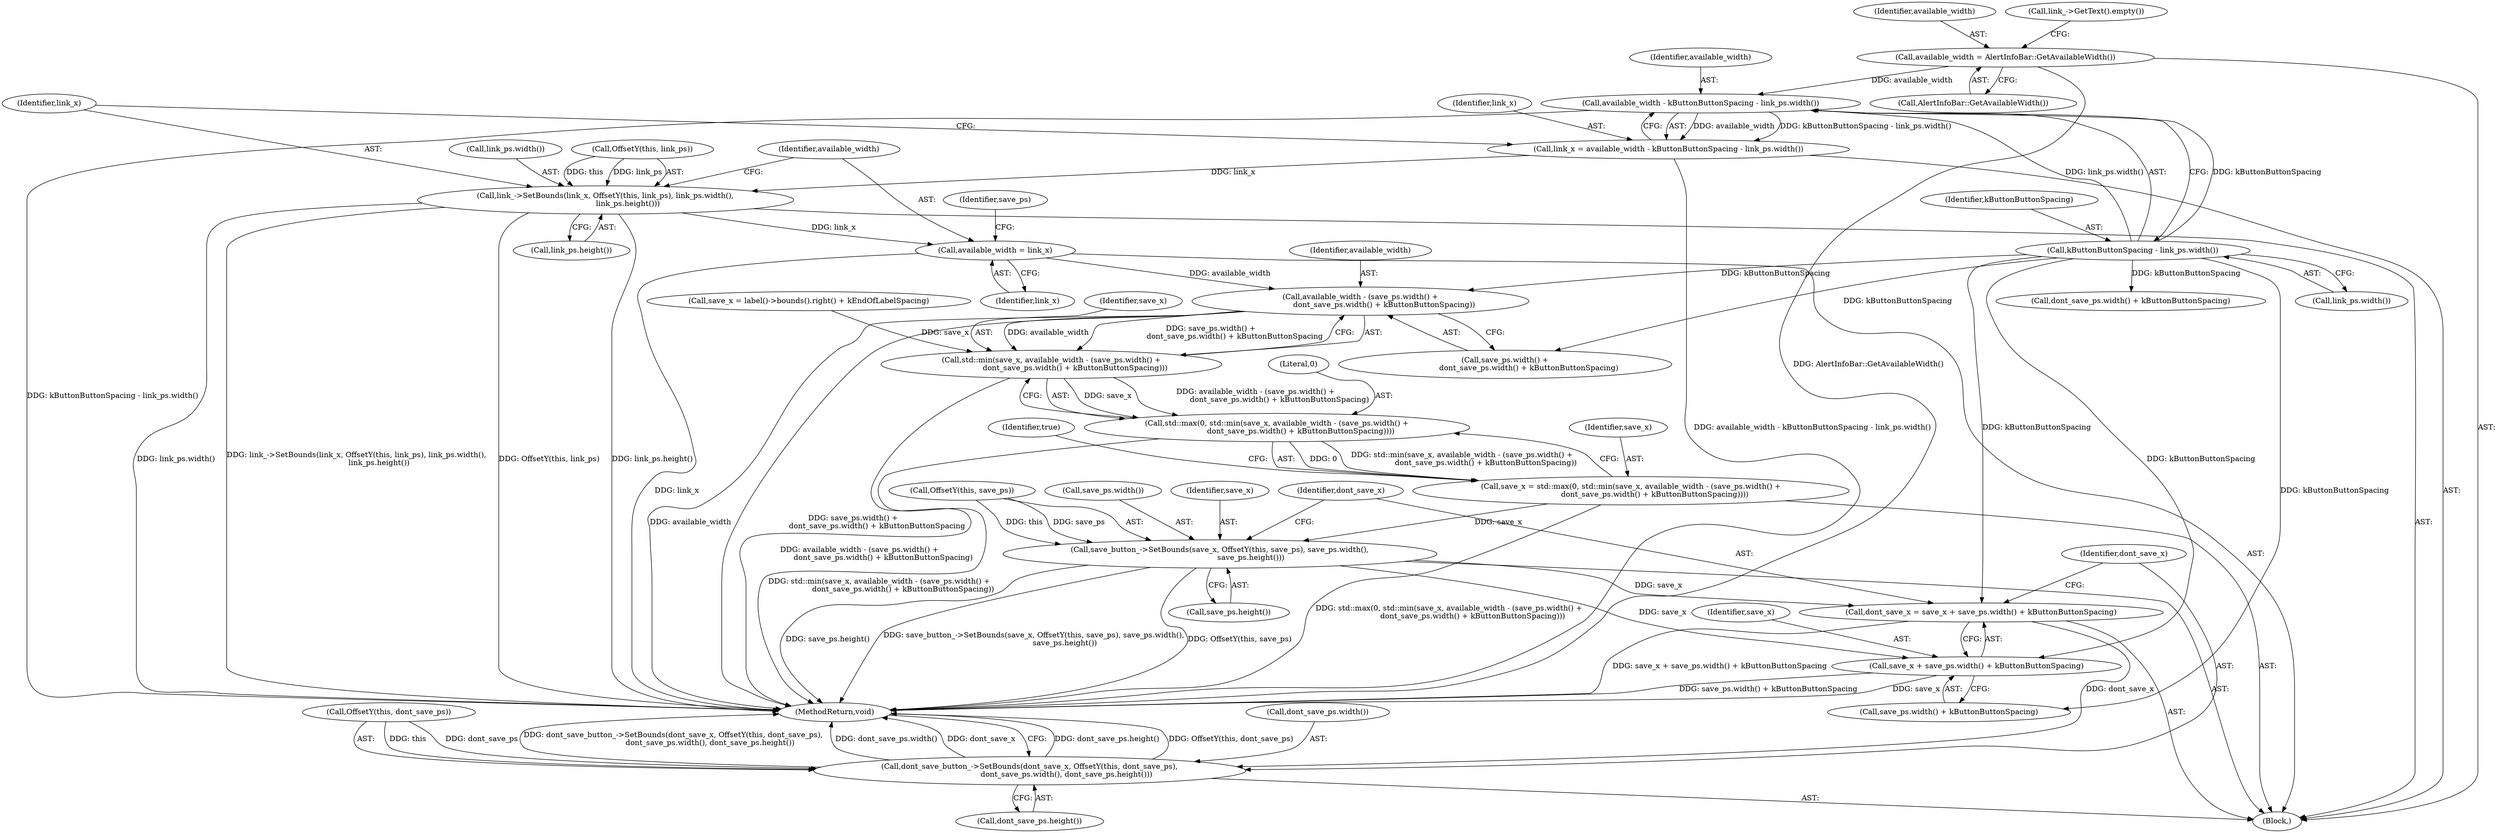 digraph "0_Chrome_fc3c351a3d995f73ead5c92354396a7ec2b14e3f_0@API" {
"1000117" [label="(Call,available_width - kButtonButtonSpacing - link_ps.width())"];
"1000104" [label="(Call,available_width = AlertInfoBar::GetAvailableWidth())"];
"1000119" [label="(Call,kButtonButtonSpacing - link_ps.width())"];
"1000115" [label="(Call,link_x = available_width - kButtonButtonSpacing - link_ps.width())"];
"1000122" [label="(Call,link_->SetBounds(link_x, OffsetY(this, link_ps), link_ps.width(),\n                   link_ps.height()))"];
"1000129" [label="(Call,available_width = link_x)"];
"1000153" [label="(Call,available_width - (save_ps.width() +\n                    dont_save_ps.width() + kButtonButtonSpacing))"];
"1000151" [label="(Call,std::min(save_x, available_width - (save_ps.width() +\n                    dont_save_ps.width() + kButtonButtonSpacing)))"];
"1000149" [label="(Call,std::max(0, std::min(save_x, available_width - (save_ps.width() +\n                    dont_save_ps.width() + kButtonButtonSpacing))))"];
"1000147" [label="(Call,save_x = std::max(0, std::min(save_x, available_width - (save_ps.width() +\n                    dont_save_ps.width() + kButtonButtonSpacing))))"];
"1000164" [label="(Call,save_button_->SetBounds(save_x, OffsetY(this, save_ps), save_ps.width(),\n                          save_ps.height()))"];
"1000172" [label="(Call,dont_save_x = save_x + save_ps.width() + kButtonButtonSpacing)"];
"1000179" [label="(Call,dont_save_button_->SetBounds(dont_save_x, OffsetY(this, dont_save_ps),\n                               dont_save_ps.width(), dont_save_ps.height()))"];
"1000174" [label="(Call,save_x + save_ps.width() + kButtonButtonSpacing)"];
"1000116" [label="(Identifier,link_x)"];
"1000173" [label="(Identifier,dont_save_x)"];
"1000161" [label="(Identifier,true)"];
"1000124" [label="(Call,OffsetY(this, link_ps))"];
"1000128" [label="(Call,link_ps.height())"];
"1000150" [label="(Literal,0)"];
"1000186" [label="(MethodReturn,void)"];
"1000118" [label="(Identifier,available_width)"];
"1000123" [label="(Identifier,link_x)"];
"1000134" [label="(Identifier,save_ps)"];
"1000184" [label="(Call,dont_save_ps.width())"];
"1000155" [label="(Call,save_ps.width() +\n                    dont_save_ps.width() + kButtonButtonSpacing)"];
"1000152" [label="(Identifier,save_x)"];
"1000115" [label="(Call,link_x = available_width - kButtonButtonSpacing - link_ps.width())"];
"1000166" [label="(Call,OffsetY(this, save_ps))"];
"1000119" [label="(Call,kButtonButtonSpacing - link_ps.width())"];
"1000174" [label="(Call,save_x + save_ps.width() + kButtonButtonSpacing)"];
"1000164" [label="(Call,save_button_->SetBounds(save_x, OffsetY(this, save_ps), save_ps.width(),\n                          save_ps.height()))"];
"1000120" [label="(Identifier,kButtonButtonSpacing)"];
"1000142" [label="(Call,save_x = label()->bounds().right() + kEndOfLabelSpacing)"];
"1000105" [label="(Identifier,available_width)"];
"1000129" [label="(Call,available_width = link_x)"];
"1000157" [label="(Call,dont_save_ps.width() + kButtonButtonSpacing)"];
"1000127" [label="(Call,link_ps.width())"];
"1000130" [label="(Identifier,available_width)"];
"1000117" [label="(Call,available_width - kButtonButtonSpacing - link_ps.width())"];
"1000176" [label="(Call,save_ps.width() + kButtonButtonSpacing)"];
"1000170" [label="(Call,save_ps.height())"];
"1000106" [label="(Call,AlertInfoBar::GetAvailableWidth())"];
"1000121" [label="(Call,link_ps.width())"];
"1000101" [label="(Block,)"];
"1000175" [label="(Identifier,save_x)"];
"1000148" [label="(Identifier,save_x)"];
"1000180" [label="(Identifier,dont_save_x)"];
"1000149" [label="(Call,std::max(0, std::min(save_x, available_width - (save_ps.width() +\n                    dont_save_ps.width() + kButtonButtonSpacing))))"];
"1000153" [label="(Call,available_width - (save_ps.width() +\n                    dont_save_ps.width() + kButtonButtonSpacing))"];
"1000109" [label="(Call,link_->GetText().empty())"];
"1000154" [label="(Identifier,available_width)"];
"1000122" [label="(Call,link_->SetBounds(link_x, OffsetY(this, link_ps), link_ps.width(),\n                   link_ps.height()))"];
"1000172" [label="(Call,dont_save_x = save_x + save_ps.width() + kButtonButtonSpacing)"];
"1000147" [label="(Call,save_x = std::max(0, std::min(save_x, available_width - (save_ps.width() +\n                    dont_save_ps.width() + kButtonButtonSpacing))))"];
"1000179" [label="(Call,dont_save_button_->SetBounds(dont_save_x, OffsetY(this, dont_save_ps),\n                               dont_save_ps.width(), dont_save_ps.height()))"];
"1000181" [label="(Call,OffsetY(this, dont_save_ps))"];
"1000131" [label="(Identifier,link_x)"];
"1000104" [label="(Call,available_width = AlertInfoBar::GetAvailableWidth())"];
"1000185" [label="(Call,dont_save_ps.height())"];
"1000151" [label="(Call,std::min(save_x, available_width - (save_ps.width() +\n                    dont_save_ps.width() + kButtonButtonSpacing)))"];
"1000169" [label="(Call,save_ps.width())"];
"1000165" [label="(Identifier,save_x)"];
"1000117" -> "1000115"  [label="AST: "];
"1000117" -> "1000119"  [label="CFG: "];
"1000118" -> "1000117"  [label="AST: "];
"1000119" -> "1000117"  [label="AST: "];
"1000115" -> "1000117"  [label="CFG: "];
"1000117" -> "1000186"  [label="DDG: kButtonButtonSpacing - link_ps.width()"];
"1000117" -> "1000115"  [label="DDG: available_width"];
"1000117" -> "1000115"  [label="DDG: kButtonButtonSpacing - link_ps.width()"];
"1000104" -> "1000117"  [label="DDG: available_width"];
"1000119" -> "1000117"  [label="DDG: kButtonButtonSpacing"];
"1000119" -> "1000117"  [label="DDG: link_ps.width()"];
"1000104" -> "1000101"  [label="AST: "];
"1000104" -> "1000106"  [label="CFG: "];
"1000105" -> "1000104"  [label="AST: "];
"1000106" -> "1000104"  [label="AST: "];
"1000109" -> "1000104"  [label="CFG: "];
"1000104" -> "1000186"  [label="DDG: AlertInfoBar::GetAvailableWidth()"];
"1000119" -> "1000121"  [label="CFG: "];
"1000120" -> "1000119"  [label="AST: "];
"1000121" -> "1000119"  [label="AST: "];
"1000119" -> "1000153"  [label="DDG: kButtonButtonSpacing"];
"1000119" -> "1000155"  [label="DDG: kButtonButtonSpacing"];
"1000119" -> "1000157"  [label="DDG: kButtonButtonSpacing"];
"1000119" -> "1000172"  [label="DDG: kButtonButtonSpacing"];
"1000119" -> "1000174"  [label="DDG: kButtonButtonSpacing"];
"1000119" -> "1000176"  [label="DDG: kButtonButtonSpacing"];
"1000115" -> "1000101"  [label="AST: "];
"1000116" -> "1000115"  [label="AST: "];
"1000123" -> "1000115"  [label="CFG: "];
"1000115" -> "1000186"  [label="DDG: available_width - kButtonButtonSpacing - link_ps.width()"];
"1000115" -> "1000122"  [label="DDG: link_x"];
"1000122" -> "1000101"  [label="AST: "];
"1000122" -> "1000128"  [label="CFG: "];
"1000123" -> "1000122"  [label="AST: "];
"1000124" -> "1000122"  [label="AST: "];
"1000127" -> "1000122"  [label="AST: "];
"1000128" -> "1000122"  [label="AST: "];
"1000130" -> "1000122"  [label="CFG: "];
"1000122" -> "1000186"  [label="DDG: link_ps.height()"];
"1000122" -> "1000186"  [label="DDG: link_ps.width()"];
"1000122" -> "1000186"  [label="DDG: link_->SetBounds(link_x, OffsetY(this, link_ps), link_ps.width(),\n                   link_ps.height())"];
"1000122" -> "1000186"  [label="DDG: OffsetY(this, link_ps)"];
"1000124" -> "1000122"  [label="DDG: this"];
"1000124" -> "1000122"  [label="DDG: link_ps"];
"1000122" -> "1000129"  [label="DDG: link_x"];
"1000129" -> "1000101"  [label="AST: "];
"1000129" -> "1000131"  [label="CFG: "];
"1000130" -> "1000129"  [label="AST: "];
"1000131" -> "1000129"  [label="AST: "];
"1000134" -> "1000129"  [label="CFG: "];
"1000129" -> "1000186"  [label="DDG: link_x"];
"1000129" -> "1000153"  [label="DDG: available_width"];
"1000153" -> "1000151"  [label="AST: "];
"1000153" -> "1000155"  [label="CFG: "];
"1000154" -> "1000153"  [label="AST: "];
"1000155" -> "1000153"  [label="AST: "];
"1000151" -> "1000153"  [label="CFG: "];
"1000153" -> "1000186"  [label="DDG: available_width"];
"1000153" -> "1000186"  [label="DDG: save_ps.width() +\n                    dont_save_ps.width() + kButtonButtonSpacing"];
"1000153" -> "1000151"  [label="DDG: available_width"];
"1000153" -> "1000151"  [label="DDG: save_ps.width() +\n                    dont_save_ps.width() + kButtonButtonSpacing"];
"1000151" -> "1000149"  [label="AST: "];
"1000152" -> "1000151"  [label="AST: "];
"1000149" -> "1000151"  [label="CFG: "];
"1000151" -> "1000186"  [label="DDG: available_width - (save_ps.width() +\n                    dont_save_ps.width() + kButtonButtonSpacing)"];
"1000151" -> "1000149"  [label="DDG: save_x"];
"1000151" -> "1000149"  [label="DDG: available_width - (save_ps.width() +\n                    dont_save_ps.width() + kButtonButtonSpacing)"];
"1000142" -> "1000151"  [label="DDG: save_x"];
"1000149" -> "1000147"  [label="AST: "];
"1000150" -> "1000149"  [label="AST: "];
"1000147" -> "1000149"  [label="CFG: "];
"1000149" -> "1000186"  [label="DDG: std::min(save_x, available_width - (save_ps.width() +\n                    dont_save_ps.width() + kButtonButtonSpacing))"];
"1000149" -> "1000147"  [label="DDG: 0"];
"1000149" -> "1000147"  [label="DDG: std::min(save_x, available_width - (save_ps.width() +\n                    dont_save_ps.width() + kButtonButtonSpacing))"];
"1000147" -> "1000101"  [label="AST: "];
"1000148" -> "1000147"  [label="AST: "];
"1000161" -> "1000147"  [label="CFG: "];
"1000147" -> "1000186"  [label="DDG: std::max(0, std::min(save_x, available_width - (save_ps.width() +\n                    dont_save_ps.width() + kButtonButtonSpacing)))"];
"1000147" -> "1000164"  [label="DDG: save_x"];
"1000164" -> "1000101"  [label="AST: "];
"1000164" -> "1000170"  [label="CFG: "];
"1000165" -> "1000164"  [label="AST: "];
"1000166" -> "1000164"  [label="AST: "];
"1000169" -> "1000164"  [label="AST: "];
"1000170" -> "1000164"  [label="AST: "];
"1000173" -> "1000164"  [label="CFG: "];
"1000164" -> "1000186"  [label="DDG: save_button_->SetBounds(save_x, OffsetY(this, save_ps), save_ps.width(),\n                          save_ps.height())"];
"1000164" -> "1000186"  [label="DDG: OffsetY(this, save_ps)"];
"1000164" -> "1000186"  [label="DDG: save_ps.height()"];
"1000166" -> "1000164"  [label="DDG: this"];
"1000166" -> "1000164"  [label="DDG: save_ps"];
"1000164" -> "1000172"  [label="DDG: save_x"];
"1000164" -> "1000174"  [label="DDG: save_x"];
"1000172" -> "1000101"  [label="AST: "];
"1000172" -> "1000174"  [label="CFG: "];
"1000173" -> "1000172"  [label="AST: "];
"1000174" -> "1000172"  [label="AST: "];
"1000180" -> "1000172"  [label="CFG: "];
"1000172" -> "1000186"  [label="DDG: save_x + save_ps.width() + kButtonButtonSpacing"];
"1000172" -> "1000179"  [label="DDG: dont_save_x"];
"1000179" -> "1000101"  [label="AST: "];
"1000179" -> "1000185"  [label="CFG: "];
"1000180" -> "1000179"  [label="AST: "];
"1000181" -> "1000179"  [label="AST: "];
"1000184" -> "1000179"  [label="AST: "];
"1000185" -> "1000179"  [label="AST: "];
"1000186" -> "1000179"  [label="CFG: "];
"1000179" -> "1000186"  [label="DDG: dont_save_ps.height()"];
"1000179" -> "1000186"  [label="DDG: OffsetY(this, dont_save_ps)"];
"1000179" -> "1000186"  [label="DDG: dont_save_button_->SetBounds(dont_save_x, OffsetY(this, dont_save_ps),\n                               dont_save_ps.width(), dont_save_ps.height())"];
"1000179" -> "1000186"  [label="DDG: dont_save_ps.width()"];
"1000179" -> "1000186"  [label="DDG: dont_save_x"];
"1000181" -> "1000179"  [label="DDG: this"];
"1000181" -> "1000179"  [label="DDG: dont_save_ps"];
"1000174" -> "1000176"  [label="CFG: "];
"1000175" -> "1000174"  [label="AST: "];
"1000176" -> "1000174"  [label="AST: "];
"1000174" -> "1000186"  [label="DDG: save_ps.width() + kButtonButtonSpacing"];
"1000174" -> "1000186"  [label="DDG: save_x"];
}
